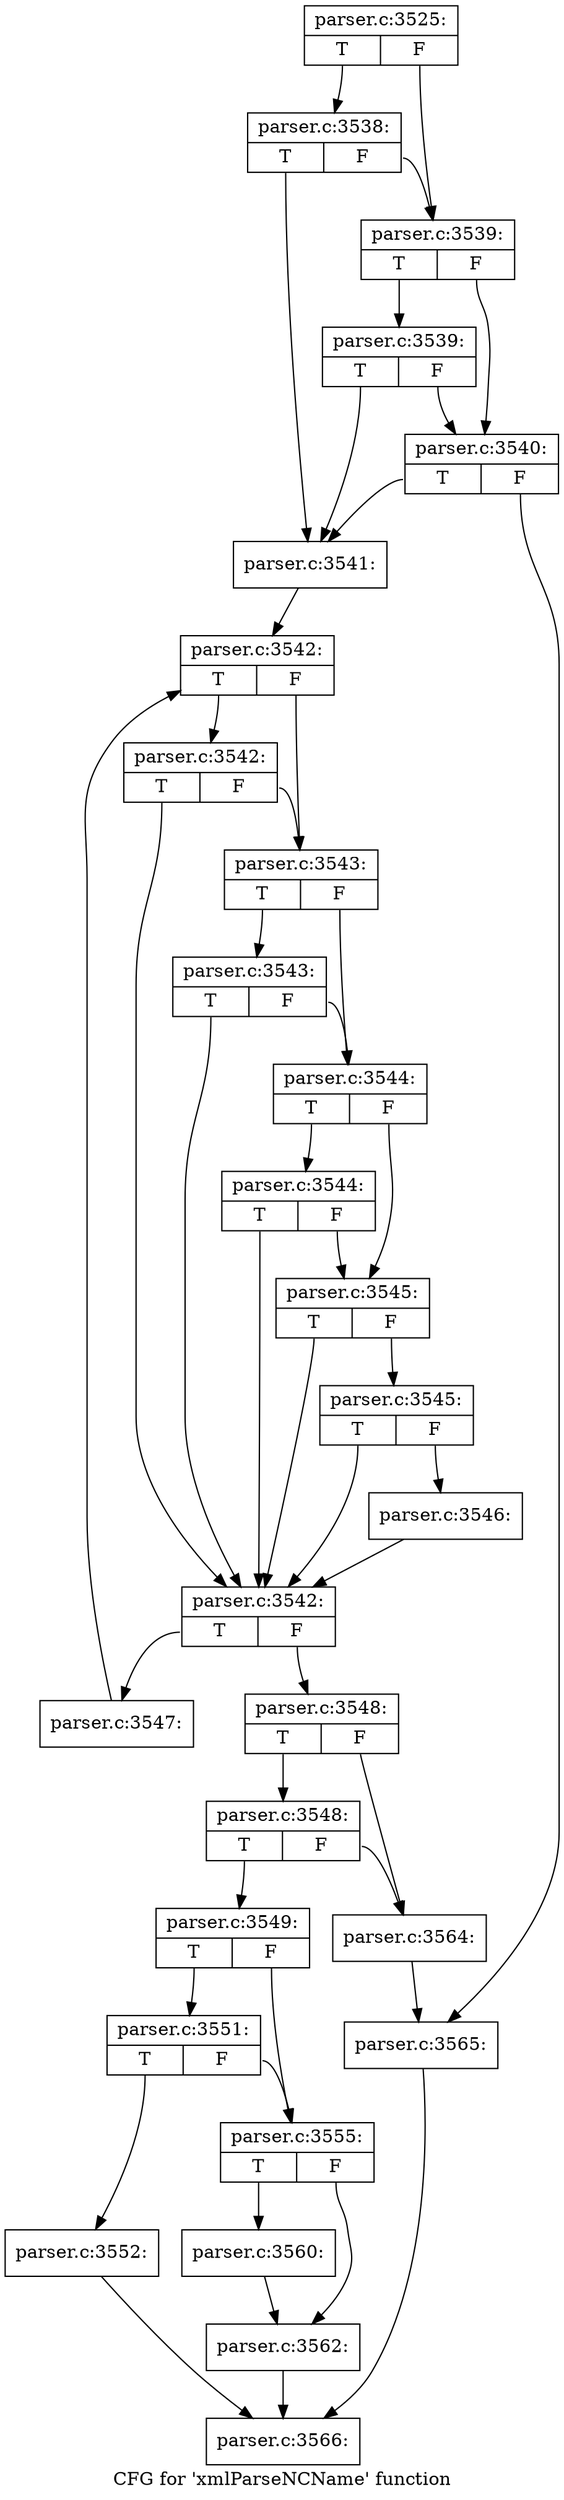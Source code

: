 digraph "CFG for 'xmlParseNCName' function" {
	label="CFG for 'xmlParseNCName' function";

	Node0x4cccbf0 [shape=record,label="{parser.c:3525:|{<s0>T|<s1>F}}"];
	Node0x4cccbf0:s0 -> Node0x4cd8a40;
	Node0x4cccbf0:s1 -> Node0x4cd89c0;
	Node0x4cd8a40 [shape=record,label="{parser.c:3538:|{<s0>T|<s1>F}}"];
	Node0x4cd8a40:s0 -> Node0x4cd88a0;
	Node0x4cd8a40:s1 -> Node0x4cd89c0;
	Node0x4cd89c0 [shape=record,label="{parser.c:3539:|{<s0>T|<s1>F}}"];
	Node0x4cd89c0:s0 -> Node0x4cd9100;
	Node0x4cd89c0:s1 -> Node0x4cd8940;
	Node0x4cd9100 [shape=record,label="{parser.c:3539:|{<s0>T|<s1>F}}"];
	Node0x4cd9100:s0 -> Node0x4cd88a0;
	Node0x4cd9100:s1 -> Node0x4cd8940;
	Node0x4cd8940 [shape=record,label="{parser.c:3540:|{<s0>T|<s1>F}}"];
	Node0x4cd8940:s0 -> Node0x4cd88a0;
	Node0x4cd8940:s1 -> Node0x4cd88f0;
	Node0x4cd88a0 [shape=record,label="{parser.c:3541:}"];
	Node0x4cd88a0 -> Node0x4cd9c60;
	Node0x4cd9c60 [shape=record,label="{parser.c:3542:|{<s0>T|<s1>F}}"];
	Node0x4cd9c60:s0 -> Node0x4cda1a0;
	Node0x4cd9c60:s1 -> Node0x4cda120;
	Node0x4cda1a0 [shape=record,label="{parser.c:3542:|{<s0>T|<s1>F}}"];
	Node0x4cda1a0:s0 -> Node0x4cd9f00;
	Node0x4cda1a0:s1 -> Node0x4cda120;
	Node0x4cda120 [shape=record,label="{parser.c:3543:|{<s0>T|<s1>F}}"];
	Node0x4cda120:s0 -> Node0x4cda760;
	Node0x4cda120:s1 -> Node0x4cda0a0;
	Node0x4cda760 [shape=record,label="{parser.c:3543:|{<s0>T|<s1>F}}"];
	Node0x4cda760:s0 -> Node0x4cd9f00;
	Node0x4cda760:s1 -> Node0x4cda0a0;
	Node0x4cda0a0 [shape=record,label="{parser.c:3544:|{<s0>T|<s1>F}}"];
	Node0x4cda0a0:s0 -> Node0x4cdadc0;
	Node0x4cda0a0:s1 -> Node0x4cda020;
	Node0x4cdadc0 [shape=record,label="{parser.c:3544:|{<s0>T|<s1>F}}"];
	Node0x4cdadc0:s0 -> Node0x4cd9f00;
	Node0x4cdadc0:s1 -> Node0x4cda020;
	Node0x4cda020 [shape=record,label="{parser.c:3545:|{<s0>T|<s1>F}}"];
	Node0x4cda020:s0 -> Node0x4cd9f00;
	Node0x4cda020:s1 -> Node0x4cd9fa0;
	Node0x4cd9fa0 [shape=record,label="{parser.c:3545:|{<s0>T|<s1>F}}"];
	Node0x4cd9fa0:s0 -> Node0x4cd9f00;
	Node0x4cd9fa0:s1 -> Node0x4cd9f50;
	Node0x4cd9f50 [shape=record,label="{parser.c:3546:}"];
	Node0x4cd9f50 -> Node0x4cd9f00;
	Node0x4cd9f00 [shape=record,label="{parser.c:3542:|{<s0>T|<s1>F}}"];
	Node0x4cd9f00:s0 -> Node0x4cdba00;
	Node0x4cd9f00:s1 -> Node0x4cd9e80;
	Node0x4cdba00 [shape=record,label="{parser.c:3547:}"];
	Node0x4cdba00 -> Node0x4cd9c60;
	Node0x4cd9e80 [shape=record,label="{parser.c:3548:|{<s0>T|<s1>F}}"];
	Node0x4cd9e80:s0 -> Node0x4cdc250;
	Node0x4cd9e80:s1 -> Node0x4cdc200;
	Node0x4cdc250 [shape=record,label="{parser.c:3548:|{<s0>T|<s1>F}}"];
	Node0x4cdc250:s0 -> Node0x4cdc1b0;
	Node0x4cdc250:s1 -> Node0x4cdc200;
	Node0x4cdc1b0 [shape=record,label="{parser.c:3549:|{<s0>T|<s1>F}}"];
	Node0x4cdc1b0:s0 -> Node0x4cdd090;
	Node0x4cdc1b0:s1 -> Node0x4cdd040;
	Node0x4cdd090 [shape=record,label="{parser.c:3551:|{<s0>T|<s1>F}}"];
	Node0x4cdd090:s0 -> Node0x4cdcff0;
	Node0x4cdd090:s1 -> Node0x4cdd040;
	Node0x4cdcff0 [shape=record,label="{parser.c:3552:}"];
	Node0x4cdcff0 -> Node0x4cd4850;
	Node0x4cdd040 [shape=record,label="{parser.c:3555:|{<s0>T|<s1>F}}"];
	Node0x4cdd040:s0 -> Node0x4cdef50;
	Node0x4cdd040:s1 -> Node0x4cdefa0;
	Node0x4cdef50 [shape=record,label="{parser.c:3560:}"];
	Node0x4cdef50 -> Node0x4cdefa0;
	Node0x4cdefa0 [shape=record,label="{parser.c:3562:}"];
	Node0x4cdefa0 -> Node0x4cd4850;
	Node0x4cdc200 [shape=record,label="{parser.c:3564:}"];
	Node0x4cdc200 -> Node0x4cd88f0;
	Node0x4cd88f0 [shape=record,label="{parser.c:3565:}"];
	Node0x4cd88f0 -> Node0x4cd4850;
	Node0x4cd4850 [shape=record,label="{parser.c:3566:}"];
}
